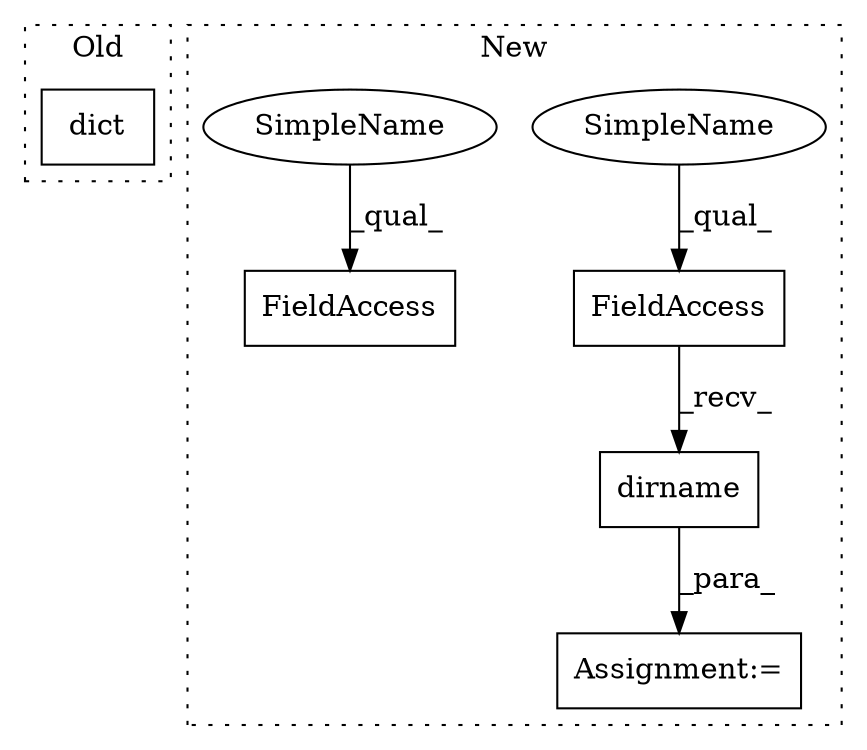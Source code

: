 digraph G {
subgraph cluster0 {
1 [label="dict" a="32" s="1149,1191" l="5,1" shape="box"];
label = "Old";
style="dotted";
}
subgraph cluster1 {
2 [label="dirname" a="32" s="1120,1142" l="8,1" shape="box"];
3 [label="FieldAccess" a="22" s="1112" l="7" shape="box"];
4 [label="Assignment:=" a="7" s="1409" l="1" shape="box"];
5 [label="FieldAccess" a="22" s="1178" l="9" shape="box"];
6 [label="SimpleName" a="42" s="1112" l="2" shape="ellipse"];
7 [label="SimpleName" a="42" s="1178" l="2" shape="ellipse"];
label = "New";
style="dotted";
}
2 -> 4 [label="_para_"];
3 -> 2 [label="_recv_"];
6 -> 3 [label="_qual_"];
7 -> 5 [label="_qual_"];
}